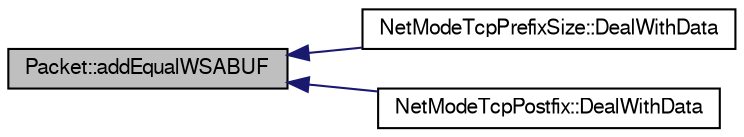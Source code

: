 digraph G
{
  edge [fontname="FreeSans",fontsize="10",labelfontname="FreeSans",labelfontsize="10"];
  node [fontname="FreeSans",fontsize="10",shape=record];
  rankdir=LR;
  Node1 [label="Packet::addEqualWSABUF",height=0.2,width=0.4,color="black", fillcolor="grey75", style="filled" fontcolor="black"];
  Node1 -> Node2 [dir=back,color="midnightblue",fontsize="10",style="solid"];
  Node2 [label="NetModeTcpPrefixSize::DealWithData",height=0.2,width=0.4,color="black", fillcolor="white", style="filled",URL="$class_net_mode_tcp_prefix_size.html#abd5057023c26ead45d476cf801fbb6ce"];
  Node1 -> Node3 [dir=back,color="midnightblue",fontsize="10",style="solid"];
  Node3 [label="NetModeTcpPostfix::DealWithData",height=0.2,width=0.4,color="black", fillcolor="white", style="filled",URL="$class_net_mode_tcp_postfix.html#abdbf83ca6a2d99bd37f20fbd731c03f7"];
}
